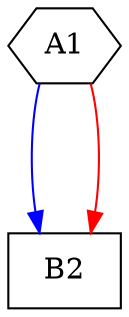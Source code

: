 digraph G {
graph [root="Demo",rankdir   = TB, nodesep           = 0.6, mindist     = 1.0, ranksep = 1.0, overlap = false]
node [style     = "filled", fillcolor = "white", color = "black"]
A1[cpu="0", flags="0x00000004", type="flow", tvalid="0", vabs="false", prio="0", toffs="0", pattern="patternA", patentry=1, patexit="false", beamproc="beamA", bpentry="false", bpexit="false", qty="1", shape     = "hexagon", fillcolor = "white"];
B2[cpu="0", flags="0x00100007", type="block", tperiod="1000", pattern="patternA", patentry="false", patexit=1, beamproc="beamA", bpentry="false", bpexit="false", qlo="true", qhi="false", qil="false", shape     = "rectangle", fillcolor = "white"];
A1->B2 [type="target", color = "blue"];
A1->B2 [type="defdst", color = "red"];
}
